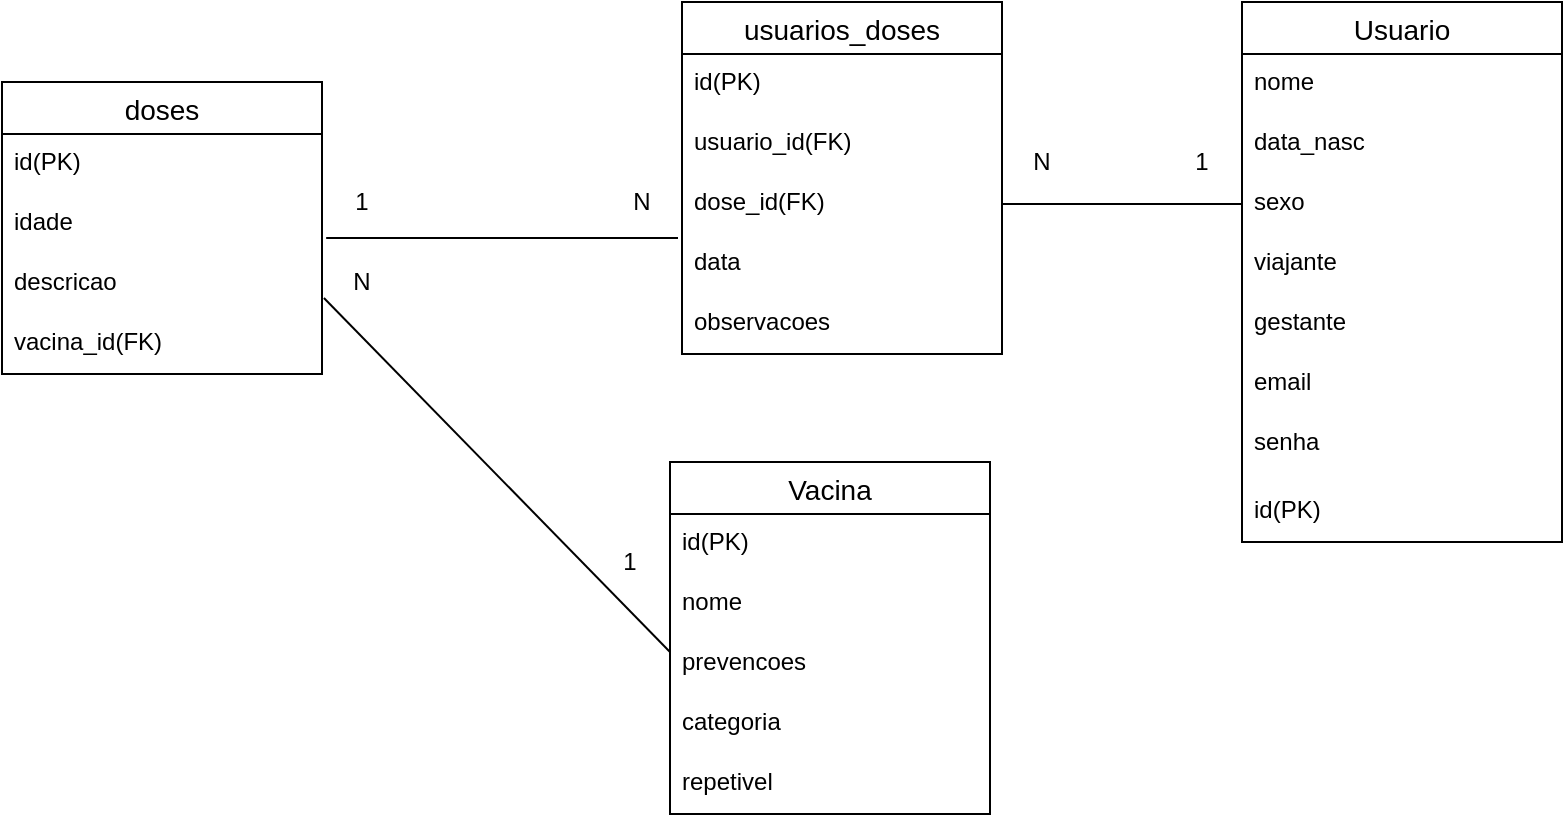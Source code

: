 <mxfile version="14.6.13" type="device"><diagram id="XFIP7-AW7tHlfLoPFLrZ" name="Page-1"><mxGraphModel dx="868" dy="492" grid="1" gridSize="10" guides="1" tooltips="1" connect="1" arrows="1" fold="1" page="1" pageScale="1" pageWidth="827" pageHeight="1169" math="0" shadow="0"><root><mxCell id="0"/><mxCell id="1" parent="0"/><mxCell id="T45O9q_qMDFZTgoUc17b-5" value="Usuario" style="swimlane;fontStyle=0;childLayout=stackLayout;horizontal=1;startSize=26;horizontalStack=0;resizeParent=1;resizeParentMax=0;resizeLast=0;collapsible=1;marginBottom=0;align=center;fontSize=14;" parent="1" vertex="1"><mxGeometry x="620" y="140" width="160" height="270" as="geometry"/></mxCell><mxCell id="T45O9q_qMDFZTgoUc17b-6" value="nome" style="text;strokeColor=none;fillColor=none;spacingLeft=4;spacingRight=4;overflow=hidden;rotatable=0;points=[[0,0.5],[1,0.5]];portConstraint=eastwest;fontSize=12;" parent="T45O9q_qMDFZTgoUc17b-5" vertex="1"><mxGeometry y="26" width="160" height="30" as="geometry"/></mxCell><mxCell id="d3WHK2WrQTngXCHxOzoX-1" value="data_nasc" style="text;strokeColor=none;fillColor=none;spacingLeft=4;spacingRight=4;overflow=hidden;rotatable=0;points=[[0,0.5],[1,0.5]];portConstraint=eastwest;fontSize=12;" parent="T45O9q_qMDFZTgoUc17b-5" vertex="1"><mxGeometry y="56" width="160" height="30" as="geometry"/></mxCell><mxCell id="yVk9MaOwO8McaFXn7hIg-2" value="sexo" style="text;strokeColor=none;fillColor=none;spacingLeft=4;spacingRight=4;overflow=hidden;rotatable=0;points=[[0,0.5],[1,0.5]];portConstraint=eastwest;fontSize=12;" parent="T45O9q_qMDFZTgoUc17b-5" vertex="1"><mxGeometry y="86" width="160" height="30" as="geometry"/></mxCell><mxCell id="qfh0lMA7y9PNpp9COXg6-1" value="viajante" style="text;strokeColor=none;fillColor=none;spacingLeft=4;spacingRight=4;overflow=hidden;rotatable=0;points=[[0,0.5],[1,0.5]];portConstraint=eastwest;fontSize=12;" vertex="1" parent="T45O9q_qMDFZTgoUc17b-5"><mxGeometry y="116" width="160" height="30" as="geometry"/></mxCell><mxCell id="qfh0lMA7y9PNpp9COXg6-2" value="gestante" style="text;strokeColor=none;fillColor=none;spacingLeft=4;spacingRight=4;overflow=hidden;rotatable=0;points=[[0,0.5],[1,0.5]];portConstraint=eastwest;fontSize=12;" vertex="1" parent="T45O9q_qMDFZTgoUc17b-5"><mxGeometry y="146" width="160" height="30" as="geometry"/></mxCell><mxCell id="T45O9q_qMDFZTgoUc17b-7" value="email" style="text;strokeColor=none;fillColor=none;spacingLeft=4;spacingRight=4;overflow=hidden;rotatable=0;points=[[0,0.5],[1,0.5]];portConstraint=eastwest;fontSize=12;" parent="T45O9q_qMDFZTgoUc17b-5" vertex="1"><mxGeometry y="176" width="160" height="30" as="geometry"/></mxCell><mxCell id="T45O9q_qMDFZTgoUc17b-8" value="senha" style="text;strokeColor=none;fillColor=none;spacingLeft=4;spacingRight=4;overflow=hidden;rotatable=0;points=[[0,0.5],[1,0.5]];portConstraint=eastwest;fontSize=12;" parent="T45O9q_qMDFZTgoUc17b-5" vertex="1"><mxGeometry y="206" width="160" height="34" as="geometry"/></mxCell><mxCell id="T45O9q_qMDFZTgoUc17b-21" value="id(PK)" style="text;strokeColor=none;fillColor=none;spacingLeft=4;spacingRight=4;overflow=hidden;rotatable=0;points=[[0,0.5],[1,0.5]];portConstraint=eastwest;fontSize=12;" parent="T45O9q_qMDFZTgoUc17b-5" vertex="1"><mxGeometry y="240" width="160" height="30" as="geometry"/></mxCell><mxCell id="T45O9q_qMDFZTgoUc17b-17" value="Vacina" style="swimlane;fontStyle=0;childLayout=stackLayout;horizontal=1;startSize=26;horizontalStack=0;resizeParent=1;resizeParentMax=0;resizeLast=0;collapsible=1;marginBottom=0;align=center;fontSize=14;" parent="1" vertex="1"><mxGeometry x="334" y="370" width="160" height="176" as="geometry"/></mxCell><mxCell id="T45O9q_qMDFZTgoUc17b-23" value="id(PK)" style="text;strokeColor=none;fillColor=none;spacingLeft=4;spacingRight=4;overflow=hidden;rotatable=0;points=[[0,0.5],[1,0.5]];portConstraint=eastwest;fontSize=12;" parent="T45O9q_qMDFZTgoUc17b-17" vertex="1"><mxGeometry y="26" width="160" height="30" as="geometry"/></mxCell><mxCell id="T45O9q_qMDFZTgoUc17b-18" value="nome" style="text;strokeColor=none;fillColor=none;spacingLeft=4;spacingRight=4;overflow=hidden;rotatable=0;points=[[0,0.5],[1,0.5]];portConstraint=eastwest;fontSize=12;" parent="T45O9q_qMDFZTgoUc17b-17" vertex="1"><mxGeometry y="56" width="160" height="30" as="geometry"/></mxCell><mxCell id="qfh0lMA7y9PNpp9COXg6-3" value="prevencoes" style="text;strokeColor=none;fillColor=none;spacingLeft=4;spacingRight=4;overflow=hidden;rotatable=0;points=[[0,0.5],[1,0.5]];portConstraint=eastwest;fontSize=12;" vertex="1" parent="T45O9q_qMDFZTgoUc17b-17"><mxGeometry y="86" width="160" height="30" as="geometry"/></mxCell><mxCell id="iNUl0vhx46hWDwB3kXkh-2" value="categoria" style="text;strokeColor=none;fillColor=none;spacingLeft=4;spacingRight=4;overflow=hidden;rotatable=0;points=[[0,0.5],[1,0.5]];portConstraint=eastwest;fontSize=12;" parent="T45O9q_qMDFZTgoUc17b-17" vertex="1"><mxGeometry y="116" width="160" height="30" as="geometry"/></mxCell><mxCell id="vvIOK7xvL9lsXV6lvduk-1" value="repetivel" style="text;strokeColor=none;fillColor=none;spacingLeft=4;spacingRight=4;overflow=hidden;rotatable=0;points=[[0,0.5],[1,0.5]];portConstraint=eastwest;fontSize=12;" parent="T45O9q_qMDFZTgoUc17b-17" vertex="1"><mxGeometry y="146" width="160" height="30" as="geometry"/></mxCell><mxCell id="qfh0lMA7y9PNpp9COXg6-4" value="usuarios_doses" style="swimlane;fontStyle=0;childLayout=stackLayout;horizontal=1;startSize=26;horizontalStack=0;resizeParent=1;resizeParentMax=0;resizeLast=0;collapsible=1;marginBottom=0;align=center;fontSize=14;" vertex="1" parent="1"><mxGeometry x="340" y="140" width="160" height="176" as="geometry"/></mxCell><mxCell id="qfh0lMA7y9PNpp9COXg6-5" value="id(PK)" style="text;strokeColor=none;fillColor=none;spacingLeft=4;spacingRight=4;overflow=hidden;rotatable=0;points=[[0,0.5],[1,0.5]];portConstraint=eastwest;fontSize=12;" vertex="1" parent="qfh0lMA7y9PNpp9COXg6-4"><mxGeometry y="26" width="160" height="30" as="geometry"/></mxCell><mxCell id="qfh0lMA7y9PNpp9COXg6-10" value="usuario_id(FK)" style="text;strokeColor=none;fillColor=none;spacingLeft=4;spacingRight=4;overflow=hidden;rotatable=0;points=[[0,0.5],[1,0.5]];portConstraint=eastwest;fontSize=12;" vertex="1" parent="qfh0lMA7y9PNpp9COXg6-4"><mxGeometry y="56" width="160" height="30" as="geometry"/></mxCell><mxCell id="qfh0lMA7y9PNpp9COXg6-6" value="dose_id(FK)" style="text;strokeColor=none;fillColor=none;spacingLeft=4;spacingRight=4;overflow=hidden;rotatable=0;points=[[0,0.5],[1,0.5]];portConstraint=eastwest;fontSize=12;" vertex="1" parent="qfh0lMA7y9PNpp9COXg6-4"><mxGeometry y="86" width="160" height="30" as="geometry"/></mxCell><mxCell id="qfh0lMA7y9PNpp9COXg6-7" value="data" style="text;strokeColor=none;fillColor=none;spacingLeft=4;spacingRight=4;overflow=hidden;rotatable=0;points=[[0,0.5],[1,0.5]];portConstraint=eastwest;fontSize=12;" vertex="1" parent="qfh0lMA7y9PNpp9COXg6-4"><mxGeometry y="116" width="160" height="30" as="geometry"/></mxCell><mxCell id="qfh0lMA7y9PNpp9COXg6-8" value="observacoes" style="text;strokeColor=none;fillColor=none;spacingLeft=4;spacingRight=4;overflow=hidden;rotatable=0;points=[[0,0.5],[1,0.5]];portConstraint=eastwest;fontSize=12;" vertex="1" parent="qfh0lMA7y9PNpp9COXg6-4"><mxGeometry y="146" width="160" height="30" as="geometry"/></mxCell><mxCell id="qfh0lMA7y9PNpp9COXg6-11" value="doses" style="swimlane;fontStyle=0;childLayout=stackLayout;horizontal=1;startSize=26;horizontalStack=0;resizeParent=1;resizeParentMax=0;resizeLast=0;collapsible=1;marginBottom=0;align=center;fontSize=14;" vertex="1" parent="1"><mxGeometry y="180" width="160" height="146" as="geometry"/></mxCell><mxCell id="qfh0lMA7y9PNpp9COXg6-12" value="id(PK)" style="text;strokeColor=none;fillColor=none;spacingLeft=4;spacingRight=4;overflow=hidden;rotatable=0;points=[[0,0.5],[1,0.5]];portConstraint=eastwest;fontSize=12;" vertex="1" parent="qfh0lMA7y9PNpp9COXg6-11"><mxGeometry y="26" width="160" height="30" as="geometry"/></mxCell><mxCell id="qfh0lMA7y9PNpp9COXg6-13" value="idade" style="text;strokeColor=none;fillColor=none;spacingLeft=4;spacingRight=4;overflow=hidden;rotatable=0;points=[[0,0.5],[1,0.5]];portConstraint=eastwest;fontSize=12;" vertex="1" parent="qfh0lMA7y9PNpp9COXg6-11"><mxGeometry y="56" width="160" height="30" as="geometry"/></mxCell><mxCell id="qfh0lMA7y9PNpp9COXg6-14" value="descricao" style="text;strokeColor=none;fillColor=none;spacingLeft=4;spacingRight=4;overflow=hidden;rotatable=0;points=[[0,0.5],[1,0.5]];portConstraint=eastwest;fontSize=12;" vertex="1" parent="qfh0lMA7y9PNpp9COXg6-11"><mxGeometry y="86" width="160" height="30" as="geometry"/></mxCell><mxCell id="qfh0lMA7y9PNpp9COXg6-15" value="vacina_id(FK)" style="text;strokeColor=none;fillColor=none;spacingLeft=4;spacingRight=4;overflow=hidden;rotatable=0;points=[[0,0.5],[1,0.5]];portConstraint=eastwest;fontSize=12;" vertex="1" parent="qfh0lMA7y9PNpp9COXg6-11"><mxGeometry y="116" width="160" height="30" as="geometry"/></mxCell><mxCell id="qfh0lMA7y9PNpp9COXg6-22" value="" style="endArrow=none;html=1;entryX=1.013;entryY=0.733;entryDx=0;entryDy=0;entryPerimeter=0;" edge="1" parent="1" target="qfh0lMA7y9PNpp9COXg6-13"><mxGeometry width="50" height="50" relative="1" as="geometry"><mxPoint x="338" y="258" as="sourcePoint"/><mxPoint x="320" y="350" as="targetPoint"/></mxGeometry></mxCell><mxCell id="qfh0lMA7y9PNpp9COXg6-23" value="1" style="text;html=1;strokeColor=none;fillColor=none;align=center;verticalAlign=middle;whiteSpace=wrap;rounded=0;" vertex="1" parent="1"><mxGeometry x="160" y="230" width="40" height="20" as="geometry"/></mxCell><mxCell id="qfh0lMA7y9PNpp9COXg6-25" value="N" style="text;html=1;strokeColor=none;fillColor=none;align=center;verticalAlign=middle;whiteSpace=wrap;rounded=0;" vertex="1" parent="1"><mxGeometry x="300" y="230" width="40" height="20" as="geometry"/></mxCell><mxCell id="qfh0lMA7y9PNpp9COXg6-26" value="" style="endArrow=none;html=1;exitX=1.006;exitY=0.733;exitDx=0;exitDy=0;exitPerimeter=0;entryX=0;entryY=0.3;entryDx=0;entryDy=0;entryPerimeter=0;" edge="1" parent="1" source="qfh0lMA7y9PNpp9COXg6-14" target="qfh0lMA7y9PNpp9COXg6-3"><mxGeometry width="50" height="50" relative="1" as="geometry"><mxPoint x="270" y="400" as="sourcePoint"/><mxPoint x="320" y="350" as="targetPoint"/></mxGeometry></mxCell><mxCell id="qfh0lMA7y9PNpp9COXg6-27" value="1" style="text;html=1;strokeColor=none;fillColor=none;align=center;verticalAlign=middle;whiteSpace=wrap;rounded=0;" vertex="1" parent="1"><mxGeometry x="294" y="410" width="40" height="20" as="geometry"/></mxCell><mxCell id="qfh0lMA7y9PNpp9COXg6-29" value="N" style="text;html=1;strokeColor=none;fillColor=none;align=center;verticalAlign=middle;whiteSpace=wrap;rounded=0;" vertex="1" parent="1"><mxGeometry x="160" y="270" width="40" height="20" as="geometry"/></mxCell><mxCell id="qfh0lMA7y9PNpp9COXg6-30" value="" style="endArrow=none;html=1;entryX=0;entryY=0.5;entryDx=0;entryDy=0;exitX=1;exitY=0.5;exitDx=0;exitDy=0;" edge="1" parent="1" source="qfh0lMA7y9PNpp9COXg6-6" target="yVk9MaOwO8McaFXn7hIg-2"><mxGeometry width="50" height="50" relative="1" as="geometry"><mxPoint x="390" y="320" as="sourcePoint"/><mxPoint x="440" y="270" as="targetPoint"/></mxGeometry></mxCell><mxCell id="qfh0lMA7y9PNpp9COXg6-31" value="1" style="text;html=1;strokeColor=none;fillColor=none;align=center;verticalAlign=middle;whiteSpace=wrap;rounded=0;" vertex="1" parent="1"><mxGeometry x="580" y="210" width="40" height="20" as="geometry"/></mxCell><mxCell id="qfh0lMA7y9PNpp9COXg6-32" value="N" style="text;html=1;strokeColor=none;fillColor=none;align=center;verticalAlign=middle;whiteSpace=wrap;rounded=0;" vertex="1" parent="1"><mxGeometry x="500" y="210" width="40" height="20" as="geometry"/></mxCell></root></mxGraphModel></diagram></mxfile>